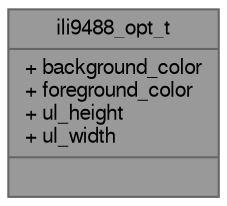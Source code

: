digraph "ili9488_opt_t"
{
 // LATEX_PDF_SIZE
  bgcolor="transparent";
  edge [fontname=FreeSans,fontsize=10,labelfontname=FreeSans,labelfontsize=10];
  node [fontname=FreeSans,fontsize=10,shape=box,height=0.2,width=0.4];
  Node1 [shape=record,label="{ili9488_opt_t\n|+ background_color\l+ foreground_color\l+ ul_height\l+ ul_width\l|}",height=0.2,width=0.4,color="gray40", fillcolor="grey60", style="filled", fontcolor="black",tooltip="Input parameters when initializing ili9488 driver."];
}
